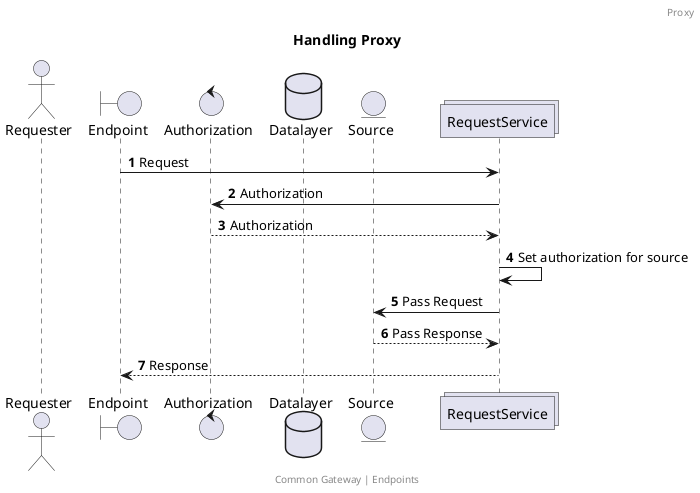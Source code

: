 @startuml
title: Handling Proxy
footer: Common Gateway | Endpoints
header: Proxy

autonumber

actor       Requester        as Requester
boundary    Endpoint         as Endpoint
control     Authorization    as Authorization
database    Datalayer        as Datalayer
entity      Source           as Source
collections RequestService   as RequestService

Endpoint -> RequestService: Request
RequestService -> Authorization  : Authorization
Authorization --> RequestService  : Authorization
RequestService -> RequestService : Set authorization for source
RequestService -> Source : Pass Request
Source --> RequestService: Pass Response
RequestService --> Endpoint: Response
@enduml